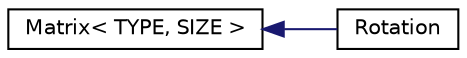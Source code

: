 digraph "Graphical Class Hierarchy"
{
 // LATEX_PDF_SIZE
  edge [fontname="Helvetica",fontsize="10",labelfontname="Helvetica",labelfontsize="10"];
  node [fontname="Helvetica",fontsize="10",shape=record];
  rankdir="LR";
  Node0 [label="Matrix\< TYPE, SIZE \>",height=0.2,width=0.4,color="black", fillcolor="white", style="filled",URL="$classMatrix.html",tooltip=" "];
  Node0 -> Node1 [dir="back",color="midnightblue",fontsize="10",style="solid",fontname="Helvetica"];
  Node1 [label="Rotation",height=0.2,width=0.4,color="black", fillcolor="white", style="filled",URL="$classRotation.html",tooltip=" "];
}
